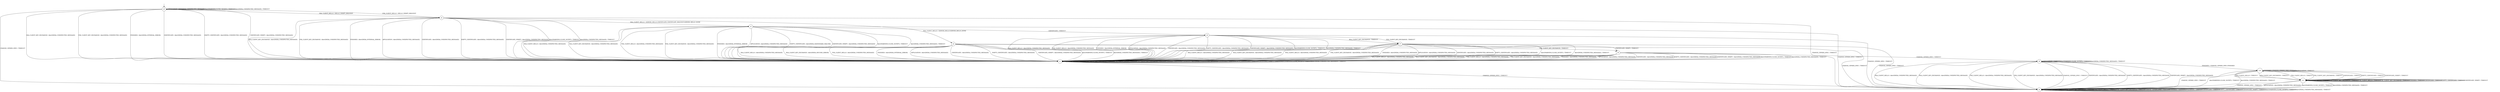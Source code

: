 digraph g {
__start0 [label="" shape="none"];

	s0 [shape="circle" label="s0"];
	s1 [shape="circle" label="s1"];
	s2 [shape="circle" label="s2"];
	s3 [shape="circle" label="s3"];
	s4 [shape="circle" label="s4"];
	s5 [shape="circle" label="s5"];
	s6 [shape="circle" label="s6"];
	s7 [shape="circle" label="s7"];
	s8 [shape="circle" label="s8"];
	s9 [shape="circle" label="s9"];
	s10 [shape="circle" label="s10"];
	s11 [shape="circle" label="s11"];
	s0 -> s2 [label="RSA_CLIENT_HELLO / HELLO_VERIFY_REQUEST"];
	s0 -> s1 [label="RSA_CLIENT_KEY_EXCHANGE / Alert(FATAL,UNEXPECTED_MESSAGE)"];
	s0 -> s2 [label="PSK_CLIENT_HELLO / HELLO_VERIFY_REQUEST"];
	s0 -> s1 [label="PSK_CLIENT_KEY_EXCHANGE / Alert(FATAL,UNEXPECTED_MESSAGE)"];
	s0 -> s6 [label="CHANGE_CIPHER_SPEC / TIMEOUT"];
	s0 -> s1 [label="FINISHED / Alert(FATAL,INTERNAL_ERROR)"];
	s0 -> s0 [label="APPLICATION / Alert(FATAL,UNEXPECTED_MESSAGE)"];
	s0 -> s1 [label="CERTIFICATE / Alert(FATAL,UNEXPECTED_MESSAGE)"];
	s0 -> s1 [label="EMPTY_CERTIFICATE / Alert(FATAL,UNEXPECTED_MESSAGE)"];
	s0 -> s1 [label="CERTIFICATE_VERIFY / Alert(FATAL,UNEXPECTED_MESSAGE)"];
	s0 -> s0 [label="Alert(WARNING,CLOSE_NOTIFY) / TIMEOUT"];
	s0 -> s0 [label="Alert(FATAL,UNEXPECTED_MESSAGE) / TIMEOUT"];
	s1 -> s1 [label="RSA_CLIENT_HELLO / TIMEOUT"];
	s1 -> s1 [label="RSA_CLIENT_KEY_EXCHANGE / TIMEOUT"];
	s1 -> s1 [label="PSK_CLIENT_HELLO / TIMEOUT"];
	s1 -> s1 [label="PSK_CLIENT_KEY_EXCHANGE / TIMEOUT"];
	s1 -> s6 [label="CHANGE_CIPHER_SPEC / TIMEOUT"];
	s1 -> s1 [label="FINISHED / TIMEOUT"];
	s1 -> s1 [label="APPLICATION / Alert(FATAL,UNEXPECTED_MESSAGE)"];
	s1 -> s1 [label="CERTIFICATE / TIMEOUT"];
	s1 -> s1 [label="EMPTY_CERTIFICATE / TIMEOUT"];
	s1 -> s1 [label="CERTIFICATE_VERIFY / TIMEOUT"];
	s1 -> s1 [label="Alert(WARNING,CLOSE_NOTIFY) / TIMEOUT"];
	s1 -> s1 [label="Alert(FATAL,UNEXPECTED_MESSAGE) / TIMEOUT"];
	s2 -> s3 [label="RSA_CLIENT_HELLO / SERVER_HELLO,CERTIFICATE,CERTIFICATE_REQUEST,SERVER_HELLO_DONE"];
	s2 -> s1 [label="RSA_CLIENT_KEY_EXCHANGE / Alert(FATAL,UNEXPECTED_MESSAGE)"];
	s2 -> s4 [label="PSK_CLIENT_HELLO / SERVER_HELLO,SERVER_HELLO_DONE"];
	s2 -> s1 [label="PSK_CLIENT_KEY_EXCHANGE / Alert(FATAL,UNEXPECTED_MESSAGE)"];
	s2 -> s6 [label="CHANGE_CIPHER_SPEC / TIMEOUT"];
	s2 -> s1 [label="FINISHED / Alert(FATAL,INTERNAL_ERROR)"];
	s2 -> s1 [label="APPLICATION / Alert(FATAL,UNEXPECTED_MESSAGE)"];
	s2 -> s1 [label="CERTIFICATE / Alert(FATAL,UNEXPECTED_MESSAGE)"];
	s2 -> s1 [label="EMPTY_CERTIFICATE / Alert(FATAL,UNEXPECTED_MESSAGE)"];
	s2 -> s1 [label="CERTIFICATE_VERIFY / Alert(FATAL,UNEXPECTED_MESSAGE)"];
	s2 -> s1 [label="Alert(WARNING,CLOSE_NOTIFY) / TIMEOUT"];
	s2 -> s1 [label="Alert(FATAL,UNEXPECTED_MESSAGE) / TIMEOUT"];
	s3 -> s1 [label="RSA_CLIENT_HELLO / Alert(FATAL,UNEXPECTED_MESSAGE)"];
	s3 -> s1 [label="RSA_CLIENT_KEY_EXCHANGE / Alert(FATAL,UNEXPECTED_MESSAGE)"];
	s3 -> s1 [label="PSK_CLIENT_HELLO / Alert(FATAL,UNEXPECTED_MESSAGE)"];
	s3 -> s1 [label="PSK_CLIENT_KEY_EXCHANGE / Alert(FATAL,UNEXPECTED_MESSAGE)"];
	s3 -> s6 [label="CHANGE_CIPHER_SPEC / TIMEOUT"];
	s3 -> s1 [label="FINISHED / Alert(FATAL,INTERNAL_ERROR)"];
	s3 -> s1 [label="APPLICATION / Alert(FATAL,UNEXPECTED_MESSAGE)"];
	s3 -> s5 [label="CERTIFICATE / TIMEOUT"];
	s3 -> s1 [label="EMPTY_CERTIFICATE / Alert(FATAL,HANDSHAKE_FAILURE)"];
	s3 -> s1 [label="CERTIFICATE_VERIFY / Alert(FATAL,UNEXPECTED_MESSAGE)"];
	s3 -> s1 [label="Alert(WARNING,CLOSE_NOTIFY) / TIMEOUT"];
	s3 -> s1 [label="Alert(FATAL,UNEXPECTED_MESSAGE) / TIMEOUT"];
	s4 -> s1 [label="RSA_CLIENT_HELLO / Alert(FATAL,UNEXPECTED_MESSAGE)"];
	s4 -> s1 [label="RSA_CLIENT_KEY_EXCHANGE / Alert(FATAL,DECODE_ERROR)"];
	s4 -> s1 [label="PSK_CLIENT_HELLO / Alert(FATAL,UNEXPECTED_MESSAGE)"];
	s4 -> s8 [label="PSK_CLIENT_KEY_EXCHANGE / TIMEOUT"];
	s4 -> s6 [label="CHANGE_CIPHER_SPEC / TIMEOUT"];
	s4 -> s1 [label="FINISHED / Alert(FATAL,INTERNAL_ERROR)"];
	s4 -> s1 [label="APPLICATION / Alert(FATAL,UNEXPECTED_MESSAGE)"];
	s4 -> s1 [label="CERTIFICATE / Alert(FATAL,UNEXPECTED_MESSAGE)"];
	s4 -> s1 [label="EMPTY_CERTIFICATE / Alert(FATAL,UNEXPECTED_MESSAGE)"];
	s4 -> s1 [label="CERTIFICATE_VERIFY / Alert(FATAL,UNEXPECTED_MESSAGE)"];
	s4 -> s1 [label="Alert(WARNING,CLOSE_NOTIFY) / TIMEOUT"];
	s4 -> s1 [label="Alert(FATAL,UNEXPECTED_MESSAGE) / TIMEOUT"];
	s5 -> s1 [label="RSA_CLIENT_HELLO / Alert(FATAL,UNEXPECTED_MESSAGE)"];
	s5 -> s7 [label="RSA_CLIENT_KEY_EXCHANGE / TIMEOUT"];
	s5 -> s1 [label="PSK_CLIENT_HELLO / Alert(FATAL,UNEXPECTED_MESSAGE)"];
	s5 -> s7 [label="PSK_CLIENT_KEY_EXCHANGE / TIMEOUT"];
	s5 -> s6 [label="CHANGE_CIPHER_SPEC / TIMEOUT"];
	s5 -> s1 [label="FINISHED / Alert(FATAL,INTERNAL_ERROR)"];
	s5 -> s1 [label="APPLICATION / Alert(FATAL,UNEXPECTED_MESSAGE)"];
	s5 -> s1 [label="CERTIFICATE / Alert(FATAL,UNEXPECTED_MESSAGE)"];
	s5 -> s1 [label="EMPTY_CERTIFICATE / Alert(FATAL,UNEXPECTED_MESSAGE)"];
	s5 -> s1 [label="CERTIFICATE_VERIFY / Alert(FATAL,UNEXPECTED_MESSAGE)"];
	s5 -> s1 [label="Alert(WARNING,CLOSE_NOTIFY) / TIMEOUT"];
	s5 -> s1 [label="Alert(FATAL,UNEXPECTED_MESSAGE) / TIMEOUT"];
	s6 -> s6 [label="RSA_CLIENT_HELLO / TIMEOUT"];
	s6 -> s6 [label="RSA_CLIENT_KEY_EXCHANGE / TIMEOUT"];
	s6 -> s6 [label="PSK_CLIENT_HELLO / TIMEOUT"];
	s6 -> s6 [label="PSK_CLIENT_KEY_EXCHANGE / TIMEOUT"];
	s6 -> s6 [label="CHANGE_CIPHER_SPEC / TIMEOUT"];
	s6 -> s6 [label="FINISHED / TIMEOUT"];
	s6 -> s6 [label="APPLICATION / TIMEOUT"];
	s6 -> s6 [label="CERTIFICATE / TIMEOUT"];
	s6 -> s6 [label="EMPTY_CERTIFICATE / TIMEOUT"];
	s6 -> s6 [label="CERTIFICATE_VERIFY / TIMEOUT"];
	s6 -> s6 [label="Alert(WARNING,CLOSE_NOTIFY) / TIMEOUT"];
	s6 -> s6 [label="Alert(FATAL,UNEXPECTED_MESSAGE) / TIMEOUT"];
	s7 -> s1 [label="RSA_CLIENT_HELLO / Alert(FATAL,UNEXPECTED_MESSAGE)"];
	s7 -> s1 [label="RSA_CLIENT_KEY_EXCHANGE / Alert(FATAL,UNEXPECTED_MESSAGE)"];
	s7 -> s1 [label="PSK_CLIENT_HELLO / Alert(FATAL,UNEXPECTED_MESSAGE)"];
	s7 -> s1 [label="PSK_CLIENT_KEY_EXCHANGE / Alert(FATAL,UNEXPECTED_MESSAGE)"];
	s7 -> s6 [label="CHANGE_CIPHER_SPEC / TIMEOUT"];
	s7 -> s1 [label="FINISHED / Alert(FATAL,UNEXPECTED_MESSAGE)"];
	s7 -> s1 [label="APPLICATION / Alert(FATAL,UNEXPECTED_MESSAGE)"];
	s7 -> s1 [label="CERTIFICATE / Alert(FATAL,UNEXPECTED_MESSAGE)"];
	s7 -> s1 [label="EMPTY_CERTIFICATE / Alert(FATAL,UNEXPECTED_MESSAGE)"];
	s7 -> s8 [label="CERTIFICATE_VERIFY / TIMEOUT"];
	s7 -> s1 [label="Alert(WARNING,CLOSE_NOTIFY) / TIMEOUT"];
	s7 -> s1 [label="Alert(FATAL,UNEXPECTED_MESSAGE) / TIMEOUT"];
	s8 -> s1 [label="RSA_CLIENT_HELLO / Alert(FATAL,UNEXPECTED_MESSAGE)"];
	s8 -> s1 [label="RSA_CLIENT_KEY_EXCHANGE / Alert(FATAL,UNEXPECTED_MESSAGE)"];
	s8 -> s1 [label="PSK_CLIENT_HELLO / Alert(FATAL,UNEXPECTED_MESSAGE)"];
	s8 -> s1 [label="PSK_CLIENT_KEY_EXCHANGE / Alert(FATAL,UNEXPECTED_MESSAGE)"];
	s8 -> s9 [label="CHANGE_CIPHER_SPEC / TIMEOUT"];
	s8 -> s1 [label="FINISHED / Alert(FATAL,UNEXPECTED_MESSAGE)"];
	s8 -> s1 [label="APPLICATION / Alert(FATAL,UNEXPECTED_MESSAGE)"];
	s8 -> s1 [label="CERTIFICATE / Alert(FATAL,UNEXPECTED_MESSAGE)"];
	s8 -> s1 [label="EMPTY_CERTIFICATE / Alert(FATAL,UNEXPECTED_MESSAGE)"];
	s8 -> s1 [label="CERTIFICATE_VERIFY / Alert(FATAL,UNEXPECTED_MESSAGE)"];
	s8 -> s1 [label="Alert(WARNING,CLOSE_NOTIFY) / TIMEOUT"];
	s8 -> s1 [label="Alert(FATAL,UNEXPECTED_MESSAGE) / TIMEOUT"];
	s9 -> s6 [label="RSA_CLIENT_HELLO / Alert(FATAL,UNEXPECTED_MESSAGE)"];
	s9 -> s6 [label="RSA_CLIENT_KEY_EXCHANGE / Alert(FATAL,UNEXPECTED_MESSAGE)"];
	s9 -> s6 [label="PSK_CLIENT_HELLO / Alert(FATAL,UNEXPECTED_MESSAGE)"];
	s9 -> s6 [label="PSK_CLIENT_KEY_EXCHANGE / Alert(FATAL,UNEXPECTED_MESSAGE)"];
	s9 -> s6 [label="CHANGE_CIPHER_SPEC / TIMEOUT"];
	s9 -> s10 [label="FINISHED / CHANGE_CIPHER_SPEC,FINISHED"];
	s9 -> s9 [label="APPLICATION / TIMEOUT"];
	s9 -> s6 [label="CERTIFICATE / Alert(FATAL,UNEXPECTED_MESSAGE)"];
	s9 -> s6 [label="EMPTY_CERTIFICATE / Alert(FATAL,UNEXPECTED_MESSAGE)"];
	s9 -> s6 [label="CERTIFICATE_VERIFY / Alert(FATAL,UNEXPECTED_MESSAGE)"];
	s9 -> s9 [label="Alert(WARNING,CLOSE_NOTIFY) / TIMEOUT"];
	s9 -> s9 [label="Alert(FATAL,UNEXPECTED_MESSAGE) / TIMEOUT"];
	s10 -> s11 [label="RSA_CLIENT_HELLO / TIMEOUT"];
	s10 -> s11 [label="RSA_CLIENT_KEY_EXCHANGE / TIMEOUT"];
	s10 -> s11 [label="PSK_CLIENT_HELLO / TIMEOUT"];
	s10 -> s11 [label="PSK_CLIENT_KEY_EXCHANGE / TIMEOUT"];
	s10 -> s6 [label="CHANGE_CIPHER_SPEC / TIMEOUT"];
	s10 -> s10 [label="FINISHED / CHANGE_CIPHER_SPEC,FINISHED"];
	s10 -> s10 [label="APPLICATION / TIMEOUT"];
	s10 -> s11 [label="CERTIFICATE / TIMEOUT"];
	s10 -> s11 [label="EMPTY_CERTIFICATE / TIMEOUT"];
	s10 -> s11 [label="CERTIFICATE_VERIFY / TIMEOUT"];
	s10 -> s6 [label="Alert(WARNING,CLOSE_NOTIFY) / TIMEOUT"];
	s10 -> s6 [label="Alert(FATAL,UNEXPECTED_MESSAGE) / TIMEOUT"];
	s11 -> s11 [label="RSA_CLIENT_HELLO / TIMEOUT"];
	s11 -> s11 [label="RSA_CLIENT_KEY_EXCHANGE / TIMEOUT"];
	s11 -> s11 [label="PSK_CLIENT_HELLO / TIMEOUT"];
	s11 -> s11 [label="PSK_CLIENT_KEY_EXCHANGE / TIMEOUT"];
	s11 -> s6 [label="CHANGE_CIPHER_SPEC / TIMEOUT"];
	s11 -> s11 [label="FINISHED / TIMEOUT"];
	s11 -> s6 [label="APPLICATION / Alert(FATAL,UNEXPECTED_MESSAGE)"];
	s11 -> s11 [label="CERTIFICATE / TIMEOUT"];
	s11 -> s11 [label="EMPTY_CERTIFICATE / TIMEOUT"];
	s11 -> s11 [label="CERTIFICATE_VERIFY / TIMEOUT"];
	s11 -> s6 [label="Alert(WARNING,CLOSE_NOTIFY) / TIMEOUT"];
	s11 -> s6 [label="Alert(FATAL,UNEXPECTED_MESSAGE) / TIMEOUT"];

__start0 -> s0;
}
